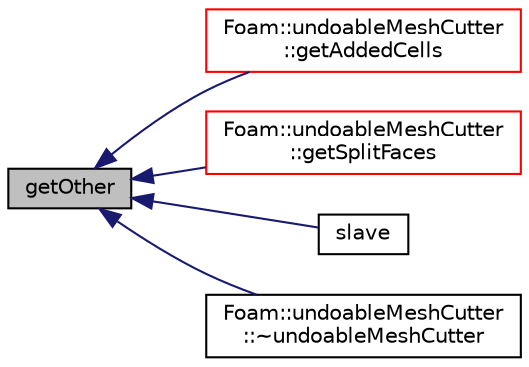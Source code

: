 digraph "getOther"
{
  bgcolor="transparent";
  edge [fontname="Helvetica",fontsize="10",labelfontname="Helvetica",labelfontsize="10"];
  node [fontname="Helvetica",fontsize="10",shape=record];
  rankdir="LR";
  Node1 [label="getOther",height=0.2,width=0.4,color="black", fillcolor="grey75", style="filled", fontcolor="black"];
  Node1 -> Node2 [dir="back",color="midnightblue",fontsize="10",style="solid",fontname="Helvetica"];
  Node2 [label="Foam::undoableMeshCutter\l::getAddedCells",height=0.2,width=0.4,color="red",URL="$a02853.html#a40cab529f2be9a13c3a42e58c934a750",tooltip="Like getSplitFaces but returns map from original to added cell. "];
  Node1 -> Node3 [dir="back",color="midnightblue",fontsize="10",style="solid",fontname="Helvetica"];
  Node3 [label="Foam::undoableMeshCutter\l::getSplitFaces",height=0.2,width=0.4,color="red",URL="$a02853.html#a45f35918f08160cc9efbc41ce16e8fc1",tooltip="Calculate split faces from current liveCells. Only. "];
  Node1 -> Node4 [dir="back",color="midnightblue",fontsize="10",style="solid",fontname="Helvetica"];
  Node4 [label="slave",height=0.2,width=0.4,color="black",URL="$a02495.html#a752604aa6cc4a47b96807e1b8260ebc3"];
  Node1 -> Node5 [dir="back",color="midnightblue",fontsize="10",style="solid",fontname="Helvetica"];
  Node5 [label="Foam::undoableMeshCutter\l::~undoableMeshCutter",height=0.2,width=0.4,color="black",URL="$a02853.html#a86e36f80426fa758376ea57884f500fb",tooltip="Destructor. "];
}
